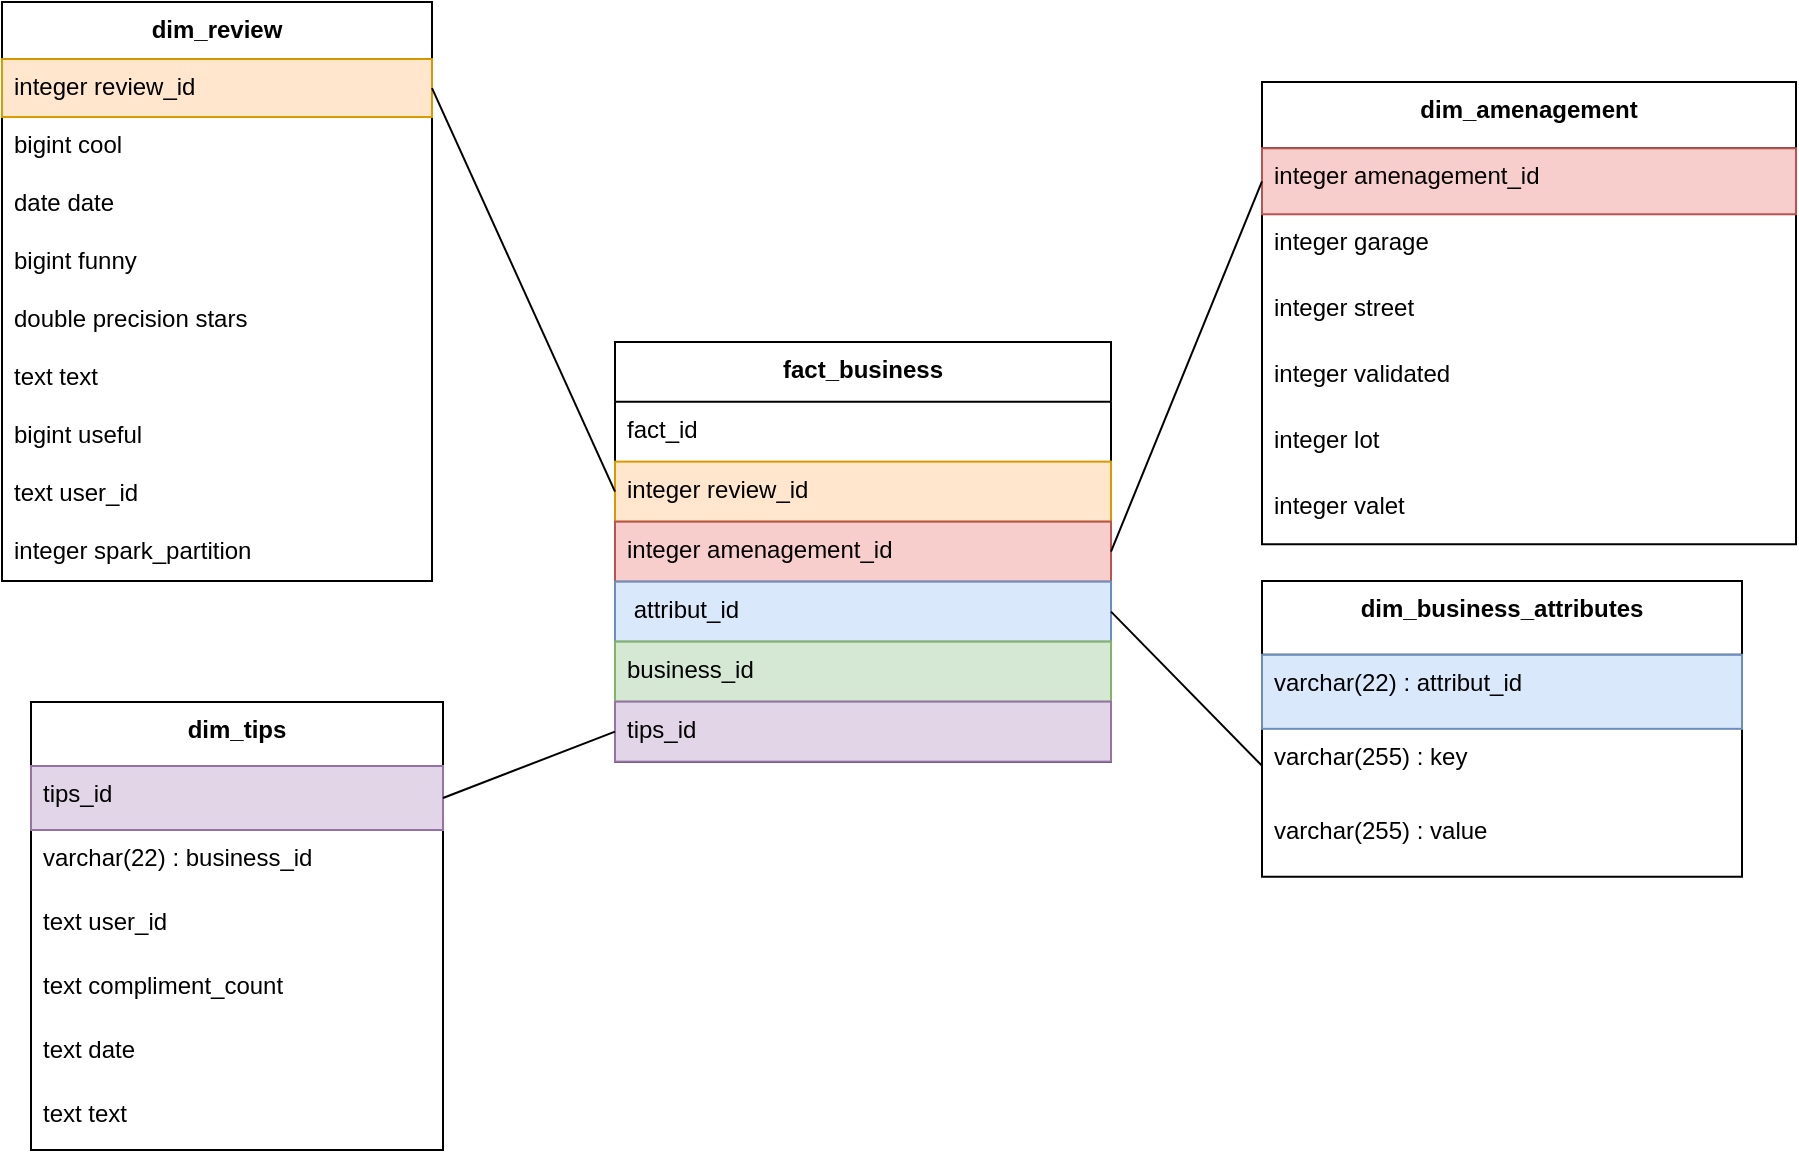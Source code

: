<mxfile version="26.0.4">
  <diagram name="Page-1" id="iG6WOWYImpYf0nI91Xp_">
    <mxGraphModel dx="483" dy="2013" grid="1" gridSize="10" guides="1" tooltips="1" connect="1" arrows="1" fold="1" page="0" pageScale="1" pageWidth="827" pageHeight="1169" math="0" shadow="0">
      <root>
        <mxCell id="0" />
        <mxCell id="1" parent="0" />
        <mxCell id="z1ih5z3TRvrpc902HOqY-44" value="dim_tips" style="swimlane;fontStyle=1;align=center;verticalAlign=top;childLayout=stackLayout;horizontal=1;startSize=32;horizontalStack=0;resizeParent=1;resizeParentMax=0;resizeLast=0;collapsible=0;marginBottom=0;" parent="1" vertex="1">
          <mxGeometry x="1174.5" y="-630" width="206" height="224" as="geometry" />
        </mxCell>
        <mxCell id="z1ih5z3TRvrpc902HOqY-45" value="tips_id" style="text;strokeColor=#9673a6;fillColor=#e1d5e7;align=left;verticalAlign=top;spacingLeft=4;spacingRight=4;overflow=hidden;rotatable=0;points=[[0,0.5],[1,0.5]];portConstraint=eastwest;" parent="z1ih5z3TRvrpc902HOqY-44" vertex="1">
          <mxGeometry y="32" width="206" height="32" as="geometry" />
        </mxCell>
        <mxCell id="z1ih5z3TRvrpc902HOqY-127" value="varchar(22) : business_id" style="text;strokeColor=none;fillColor=none;align=left;verticalAlign=top;spacingLeft=4;spacingRight=4;overflow=hidden;rotatable=0;points=[[0,0.5],[1,0.5]];portConstraint=eastwest;" parent="z1ih5z3TRvrpc902HOqY-44" vertex="1">
          <mxGeometry y="64" width="206" height="32" as="geometry" />
        </mxCell>
        <mxCell id="z1ih5z3TRvrpc902HOqY-49" value="text user_id" style="text;strokeColor=none;fillColor=none;align=left;verticalAlign=top;spacingLeft=4;spacingRight=4;overflow=hidden;rotatable=0;points=[[0,0.5],[1,0.5]];portConstraint=eastwest;" parent="z1ih5z3TRvrpc902HOqY-44" vertex="1">
          <mxGeometry y="96" width="206" height="32" as="geometry" />
        </mxCell>
        <mxCell id="z1ih5z3TRvrpc902HOqY-46" value="text compliment_count" style="text;strokeColor=none;fillColor=none;align=left;verticalAlign=top;spacingLeft=4;spacingRight=4;overflow=hidden;rotatable=0;points=[[0,0.5],[1,0.5]];portConstraint=eastwest;" parent="z1ih5z3TRvrpc902HOqY-44" vertex="1">
          <mxGeometry y="128" width="206" height="32" as="geometry" />
        </mxCell>
        <mxCell id="z1ih5z3TRvrpc902HOqY-47" value="text date" style="text;strokeColor=none;fillColor=none;align=left;verticalAlign=top;spacingLeft=4;spacingRight=4;overflow=hidden;rotatable=0;points=[[0,0.5],[1,0.5]];portConstraint=eastwest;" parent="z1ih5z3TRvrpc902HOqY-44" vertex="1">
          <mxGeometry y="160" width="206" height="32" as="geometry" />
        </mxCell>
        <mxCell id="z1ih5z3TRvrpc902HOqY-48" value="text text" style="text;strokeColor=none;fillColor=none;align=left;verticalAlign=top;spacingLeft=4;spacingRight=4;overflow=hidden;rotatable=0;points=[[0,0.5],[1,0.5]];portConstraint=eastwest;" parent="z1ih5z3TRvrpc902HOqY-44" vertex="1">
          <mxGeometry y="192" width="206" height="32" as="geometry" />
        </mxCell>
        <mxCell id="z1ih5z3TRvrpc902HOqY-68" value="fact_business" style="swimlane;fontStyle=1;align=center;verticalAlign=top;childLayout=stackLayout;horizontal=1;startSize=29.818;horizontalStack=0;resizeParent=1;resizeParentMax=0;resizeLast=0;collapsible=0;marginBottom=0;" parent="1" vertex="1">
          <mxGeometry x="1466.5" y="-810" width="248" height="209.818" as="geometry" />
        </mxCell>
        <mxCell id="z1ih5z3TRvrpc902HOqY-69" value="fact_id" style="text;strokeColor=none;fillColor=none;align=left;verticalAlign=top;spacingLeft=4;spacingRight=4;overflow=hidden;rotatable=0;points=[[0,0.5],[1,0.5]];portConstraint=eastwest;" parent="z1ih5z3TRvrpc902HOqY-68" vertex="1">
          <mxGeometry y="29.818" width="248" height="30" as="geometry" />
        </mxCell>
        <mxCell id="xMbKr_ODnauiryMfTzp_-132" value="integer review_id" style="text;strokeColor=#d79b00;fillColor=#ffe6cc;align=left;verticalAlign=top;spacingLeft=4;spacingRight=4;overflow=hidden;rotatable=0;points=[[0,0.5],[1,0.5]];portConstraint=eastwest;" vertex="1" parent="z1ih5z3TRvrpc902HOqY-68">
          <mxGeometry y="59.818" width="248" height="30" as="geometry" />
        </mxCell>
        <mxCell id="z1ih5z3TRvrpc902HOqY-71" value="integer amenagement_id" style="text;strokeColor=#b85450;fillColor=#f8cecc;align=left;verticalAlign=top;spacingLeft=4;spacingRight=4;overflow=hidden;rotatable=0;points=[[0,0.5],[1,0.5]];portConstraint=eastwest;" parent="z1ih5z3TRvrpc902HOqY-68" vertex="1">
          <mxGeometry y="89.818" width="248" height="30" as="geometry" />
        </mxCell>
        <mxCell id="z1ih5z3TRvrpc902HOqY-72" value=" attribut_id" style="text;strokeColor=#6c8ebf;fillColor=#dae8fc;align=left;verticalAlign=top;spacingLeft=4;spacingRight=4;overflow=hidden;rotatable=0;points=[[0,0.5],[1,0.5]];portConstraint=eastwest;" parent="z1ih5z3TRvrpc902HOqY-68" vertex="1">
          <mxGeometry y="119.818" width="248" height="30" as="geometry" />
        </mxCell>
        <mxCell id="z1ih5z3TRvrpc902HOqY-118" value="business_id" style="text;strokeColor=#82b366;fillColor=#d5e8d4;align=left;verticalAlign=top;spacingLeft=4;spacingRight=4;overflow=hidden;rotatable=0;points=[[0,0.5],[1,0.5]];portConstraint=eastwest;" parent="z1ih5z3TRvrpc902HOqY-68" vertex="1">
          <mxGeometry y="149.818" width="248" height="30" as="geometry" />
        </mxCell>
        <mxCell id="z1ih5z3TRvrpc902HOqY-73" value="tips_id " style="text;strokeColor=#9673a6;fillColor=#e1d5e7;align=left;verticalAlign=top;spacingLeft=4;spacingRight=4;overflow=hidden;rotatable=0;points=[[0,0.5],[1,0.5]];portConstraint=eastwest;" parent="z1ih5z3TRvrpc902HOqY-68" vertex="1">
          <mxGeometry y="179.818" width="248" height="30" as="geometry" />
        </mxCell>
        <mxCell id="z1ih5z3TRvrpc902HOqY-77" value="dim_amenagement" style="swimlane;fontStyle=1;align=center;verticalAlign=top;childLayout=stackLayout;horizontal=1;startSize=33.143;horizontalStack=0;resizeParent=1;resizeParentMax=0;resizeLast=0;collapsible=0;marginBottom=0;" parent="1" vertex="1">
          <mxGeometry x="1790" y="-940" width="267" height="231.143" as="geometry" />
        </mxCell>
        <mxCell id="z1ih5z3TRvrpc902HOqY-85" value="integer amenagement_id" style="text;strokeColor=#b85450;fillColor=#f8cecc;align=left;verticalAlign=top;spacingLeft=4;spacingRight=4;overflow=hidden;rotatable=0;points=[[0,0.5],[1,0.5]];portConstraint=eastwest;" parent="z1ih5z3TRvrpc902HOqY-77" vertex="1">
          <mxGeometry y="33.143" width="267" height="33" as="geometry" />
        </mxCell>
        <mxCell id="z1ih5z3TRvrpc902HOqY-78" value="integer garage" style="text;strokeColor=none;fillColor=none;align=left;verticalAlign=top;spacingLeft=4;spacingRight=4;overflow=hidden;rotatable=0;points=[[0,0.5],[1,0.5]];portConstraint=eastwest;" parent="z1ih5z3TRvrpc902HOqY-77" vertex="1">
          <mxGeometry y="66.143" width="267" height="33" as="geometry" />
        </mxCell>
        <mxCell id="z1ih5z3TRvrpc902HOqY-79" value="integer street" style="text;strokeColor=none;fillColor=none;align=left;verticalAlign=top;spacingLeft=4;spacingRight=4;overflow=hidden;rotatable=0;points=[[0,0.5],[1,0.5]];portConstraint=eastwest;" parent="z1ih5z3TRvrpc902HOqY-77" vertex="1">
          <mxGeometry y="99.143" width="267" height="33" as="geometry" />
        </mxCell>
        <mxCell id="z1ih5z3TRvrpc902HOqY-80" value="integer validated" style="text;strokeColor=none;fillColor=none;align=left;verticalAlign=top;spacingLeft=4;spacingRight=4;overflow=hidden;rotatable=0;points=[[0,0.5],[1,0.5]];portConstraint=eastwest;" parent="z1ih5z3TRvrpc902HOqY-77" vertex="1">
          <mxGeometry y="132.143" width="267" height="33" as="geometry" />
        </mxCell>
        <mxCell id="z1ih5z3TRvrpc902HOqY-81" value="integer lot" style="text;strokeColor=none;fillColor=none;align=left;verticalAlign=top;spacingLeft=4;spacingRight=4;overflow=hidden;rotatable=0;points=[[0,0.5],[1,0.5]];portConstraint=eastwest;" parent="z1ih5z3TRvrpc902HOqY-77" vertex="1">
          <mxGeometry y="165.143" width="267" height="33" as="geometry" />
        </mxCell>
        <mxCell id="z1ih5z3TRvrpc902HOqY-82" value="integer valet" style="text;strokeColor=none;fillColor=none;align=left;verticalAlign=top;spacingLeft=4;spacingRight=4;overflow=hidden;rotatable=0;points=[[0,0.5],[1,0.5]];portConstraint=eastwest;" parent="z1ih5z3TRvrpc902HOqY-77" vertex="1">
          <mxGeometry y="198.143" width="267" height="33" as="geometry" />
        </mxCell>
        <mxCell id="z1ih5z3TRvrpc902HOqY-106" value="dim_review&#xa;" style="swimlane;fontStyle=1;align=center;verticalAlign=top;childLayout=stackLayout;horizontal=1;startSize=28.522;horizontalStack=0;resizeParent=1;resizeParentMax=0;resizeLast=0;collapsible=0;marginBottom=0;" parent="1" vertex="1">
          <mxGeometry x="1160" y="-980" width="215" height="289.522" as="geometry" />
        </mxCell>
        <mxCell id="z1ih5z3TRvrpc902HOqY-107" value="integer review_id" style="text;strokeColor=#d79b00;fillColor=#ffe6cc;align=left;verticalAlign=top;spacingLeft=4;spacingRight=4;overflow=hidden;rotatable=0;points=[[0,0.5],[1,0.5]];portConstraint=eastwest;" parent="z1ih5z3TRvrpc902HOqY-106" vertex="1">
          <mxGeometry y="28.522" width="215" height="29" as="geometry" />
        </mxCell>
        <mxCell id="z1ih5z3TRvrpc902HOqY-108" value="bigint cool" style="text;strokeColor=none;fillColor=none;align=left;verticalAlign=top;spacingLeft=4;spacingRight=4;overflow=hidden;rotatable=0;points=[[0,0.5],[1,0.5]];portConstraint=eastwest;" parent="z1ih5z3TRvrpc902HOqY-106" vertex="1">
          <mxGeometry y="57.522" width="215" height="29" as="geometry" />
        </mxCell>
        <mxCell id="z1ih5z3TRvrpc902HOqY-109" value="date date" style="text;strokeColor=none;fillColor=none;align=left;verticalAlign=top;spacingLeft=4;spacingRight=4;overflow=hidden;rotatable=0;points=[[0,0.5],[1,0.5]];portConstraint=eastwest;" parent="z1ih5z3TRvrpc902HOqY-106" vertex="1">
          <mxGeometry y="86.522" width="215" height="29" as="geometry" />
        </mxCell>
        <mxCell id="z1ih5z3TRvrpc902HOqY-111" value="bigint funny" style="text;strokeColor=none;fillColor=none;align=left;verticalAlign=top;spacingLeft=4;spacingRight=4;overflow=hidden;rotatable=0;points=[[0,0.5],[1,0.5]];portConstraint=eastwest;" parent="z1ih5z3TRvrpc902HOqY-106" vertex="1">
          <mxGeometry y="115.522" width="215" height="29" as="geometry" />
        </mxCell>
        <mxCell id="z1ih5z3TRvrpc902HOqY-113" value="double precision stars" style="text;strokeColor=none;fillColor=none;align=left;verticalAlign=top;spacingLeft=4;spacingRight=4;overflow=hidden;rotatable=0;points=[[0,0.5],[1,0.5]];portConstraint=eastwest;" parent="z1ih5z3TRvrpc902HOqY-106" vertex="1">
          <mxGeometry y="144.522" width="215" height="29" as="geometry" />
        </mxCell>
        <mxCell id="z1ih5z3TRvrpc902HOqY-114" value="text text" style="text;strokeColor=none;fillColor=none;align=left;verticalAlign=top;spacingLeft=4;spacingRight=4;overflow=hidden;rotatable=0;points=[[0,0.5],[1,0.5]];portConstraint=eastwest;" parent="z1ih5z3TRvrpc902HOqY-106" vertex="1">
          <mxGeometry y="173.522" width="215" height="29" as="geometry" />
        </mxCell>
        <mxCell id="z1ih5z3TRvrpc902HOqY-115" value="bigint useful" style="text;strokeColor=none;fillColor=none;align=left;verticalAlign=top;spacingLeft=4;spacingRight=4;overflow=hidden;rotatable=0;points=[[0,0.5],[1,0.5]];portConstraint=eastwest;" parent="z1ih5z3TRvrpc902HOqY-106" vertex="1">
          <mxGeometry y="202.522" width="215" height="29" as="geometry" />
        </mxCell>
        <mxCell id="z1ih5z3TRvrpc902HOqY-116" value="text user_id" style="text;strokeColor=none;fillColor=none;align=left;verticalAlign=top;spacingLeft=4;spacingRight=4;overflow=hidden;rotatable=0;points=[[0,0.5],[1,0.5]];portConstraint=eastwest;" parent="z1ih5z3TRvrpc902HOqY-106" vertex="1">
          <mxGeometry y="231.522" width="215" height="29" as="geometry" />
        </mxCell>
        <mxCell id="z1ih5z3TRvrpc902HOqY-117" value="integer spark_partition" style="text;strokeColor=none;fillColor=none;align=left;verticalAlign=top;spacingLeft=4;spacingRight=4;overflow=hidden;rotatable=0;points=[[0,0.5],[1,0.5]];portConstraint=eastwest;" parent="z1ih5z3TRvrpc902HOqY-106" vertex="1">
          <mxGeometry y="260.522" width="215" height="29" as="geometry" />
        </mxCell>
        <mxCell id="z1ih5z3TRvrpc902HOqY-119" value="dim_business_attributes" style="swimlane;fontStyle=1;align=center;verticalAlign=top;childLayout=stackLayout;horizontal=1;startSize=36.889;horizontalStack=0;resizeParent=1;resizeParentMax=0;resizeLast=0;collapsible=0;marginBottom=0;" parent="1" vertex="1">
          <mxGeometry x="1790" y="-690.48" width="240" height="147.889" as="geometry" />
        </mxCell>
        <mxCell id="z1ih5z3TRvrpc902HOqY-121" value="varchar(22) : attribut_id " style="text;strokeColor=#6c8ebf;fillColor=#dae8fc;align=left;verticalAlign=top;spacingLeft=4;spacingRight=4;overflow=hidden;rotatable=0;points=[[0,0.5],[1,0.5]];portConstraint=eastwest;" parent="z1ih5z3TRvrpc902HOqY-119" vertex="1">
          <mxGeometry y="36.889" width="240" height="37" as="geometry" />
        </mxCell>
        <mxCell id="z1ih5z3TRvrpc902HOqY-122" value="varchar(255) : key" style="text;strokeColor=none;fillColor=none;align=left;verticalAlign=top;spacingLeft=4;spacingRight=4;overflow=hidden;rotatable=0;points=[[0,0.5],[1,0.5]];portConstraint=eastwest;" parent="z1ih5z3TRvrpc902HOqY-119" vertex="1">
          <mxGeometry y="73.889" width="240" height="37" as="geometry" />
        </mxCell>
        <mxCell id="z1ih5z3TRvrpc902HOqY-123" value="varchar(255) : value" style="text;strokeColor=none;fillColor=none;align=left;verticalAlign=top;spacingLeft=4;spacingRight=4;overflow=hidden;rotatable=0;points=[[0,0.5],[1,0.5]];portConstraint=eastwest;" parent="z1ih5z3TRvrpc902HOqY-119" vertex="1">
          <mxGeometry y="110.889" width="240" height="37" as="geometry" />
        </mxCell>
        <mxCell id="z1ih5z3TRvrpc902HOqY-124" value="" style="endArrow=none;html=1;rounded=0;exitX=1;exitY=0.5;exitDx=0;exitDy=0;entryX=0;entryY=0.5;entryDx=0;entryDy=0;" parent="1" source="z1ih5z3TRvrpc902HOqY-72" target="z1ih5z3TRvrpc902HOqY-122" edge="1">
          <mxGeometry width="50" height="50" relative="1" as="geometry">
            <mxPoint x="1640" y="-870" as="sourcePoint" />
            <mxPoint x="1690" y="-920" as="targetPoint" />
          </mxGeometry>
        </mxCell>
        <mxCell id="z1ih5z3TRvrpc902HOqY-125" value="" style="endArrow=none;html=1;rounded=0;exitX=0;exitY=0.5;exitDx=0;exitDy=0;entryX=1;entryY=0.5;entryDx=0;entryDy=0;" parent="1" source="z1ih5z3TRvrpc902HOqY-73" target="z1ih5z3TRvrpc902HOqY-45" edge="1">
          <mxGeometry width="50" height="50" relative="1" as="geometry">
            <mxPoint x="1600" y="-800" as="sourcePoint" />
            <mxPoint x="1780" y="-900" as="targetPoint" />
          </mxGeometry>
        </mxCell>
        <mxCell id="z1ih5z3TRvrpc902HOqY-128" value="" style="endArrow=none;html=1;rounded=0;exitX=1;exitY=0.5;exitDx=0;exitDy=0;entryX=0;entryY=0.5;entryDx=0;entryDy=0;" parent="1" source="z1ih5z3TRvrpc902HOqY-107" target="xMbKr_ODnauiryMfTzp_-132" edge="1">
          <mxGeometry width="50" height="50" relative="1" as="geometry">
            <mxPoint x="1340.5" y="-880.978" as="sourcePoint" />
            <mxPoint x="1780" y="-900" as="targetPoint" />
          </mxGeometry>
        </mxCell>
        <mxCell id="z1ih5z3TRvrpc902HOqY-130" value="" style="endArrow=none;html=1;rounded=0;exitX=0;exitY=0.5;exitDx=0;exitDy=0;entryX=1;entryY=0.5;entryDx=0;entryDy=0;" parent="1" source="z1ih5z3TRvrpc902HOqY-85" target="z1ih5z3TRvrpc902HOqY-71" edge="1">
          <mxGeometry width="50" height="50" relative="1" as="geometry">
            <mxPoint x="1890" y="-664" as="sourcePoint" />
            <mxPoint x="1724" y="-665" as="targetPoint" />
          </mxGeometry>
        </mxCell>
      </root>
    </mxGraphModel>
  </diagram>
</mxfile>
